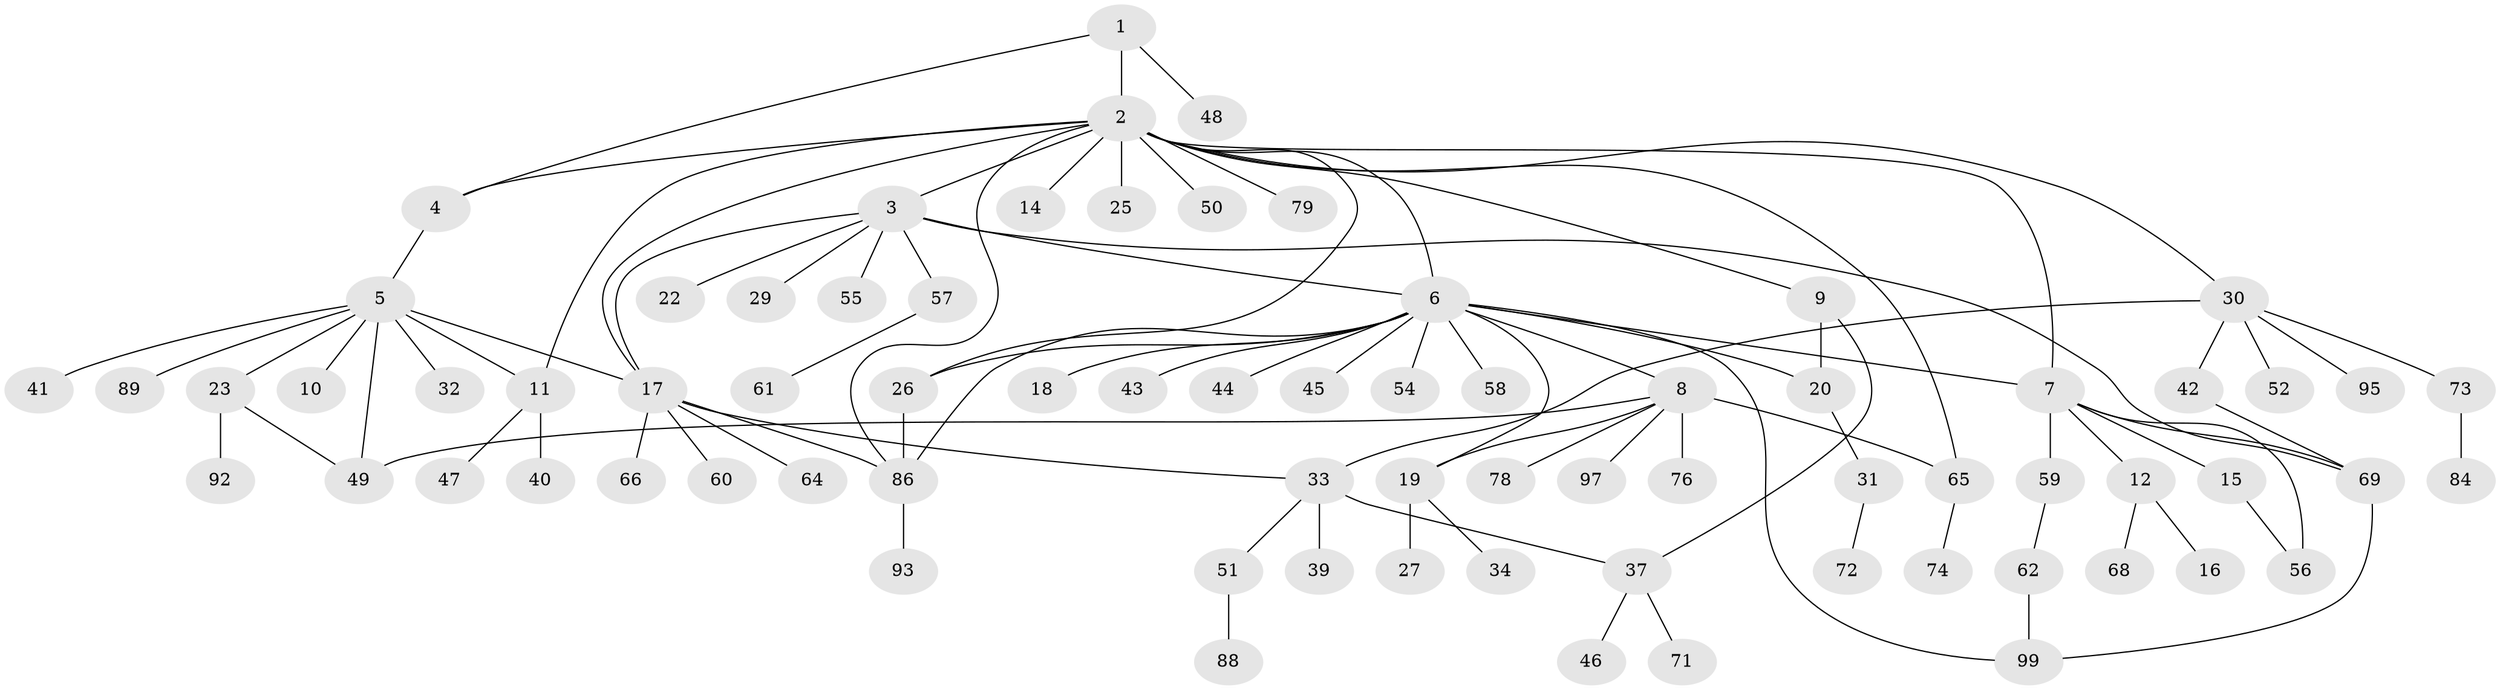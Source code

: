 // original degree distribution, {3: 0.11, 15: 0.01, 10: 0.02, 16: 0.01, 7: 0.01, 8: 0.02, 2: 0.19, 1: 0.53, 4: 0.06, 6: 0.02, 5: 0.02}
// Generated by graph-tools (version 1.1) at 2025/38/02/21/25 10:38:54]
// undirected, 75 vertices, 96 edges
graph export_dot {
graph [start="1"]
  node [color=gray90,style=filled];
  1;
  2 [super="+63"];
  3 [super="+85"];
  4 [super="+70"];
  5 [super="+90"];
  6 [super="+87"];
  7 [super="+77"];
  8 [super="+36"];
  9 [super="+13"];
  10;
  11 [super="+21"];
  12;
  14;
  15;
  16 [super="+82"];
  17 [super="+28"];
  18;
  19;
  20 [super="+38"];
  22;
  23 [super="+24"];
  25;
  26;
  27;
  29;
  30 [super="+94"];
  31;
  32;
  33 [super="+35"];
  34;
  37 [super="+80"];
  39;
  40;
  41;
  42;
  43;
  44 [super="+53"];
  45;
  46;
  47;
  48;
  49 [super="+81"];
  50;
  51 [super="+75"];
  52;
  54;
  55;
  56;
  57;
  58;
  59;
  60;
  61;
  62 [super="+67"];
  64;
  65;
  66;
  68;
  69 [super="+100"];
  71;
  72;
  73 [super="+83"];
  74;
  76;
  78;
  79;
  84 [super="+91"];
  86 [super="+96"];
  88;
  89 [super="+98"];
  92;
  93;
  95;
  97;
  99;
  1 -- 2;
  1 -- 4;
  1 -- 48;
  2 -- 3 [weight=2];
  2 -- 6;
  2 -- 9;
  2 -- 11;
  2 -- 14;
  2 -- 17;
  2 -- 25;
  2 -- 26;
  2 -- 30;
  2 -- 50;
  2 -- 65;
  2 -- 4;
  2 -- 79;
  2 -- 7;
  2 -- 86;
  3 -- 6;
  3 -- 17;
  3 -- 22;
  3 -- 29;
  3 -- 55;
  3 -- 57;
  3 -- 69;
  4 -- 5;
  5 -- 10;
  5 -- 17;
  5 -- 23;
  5 -- 32;
  5 -- 41;
  5 -- 49;
  5 -- 89;
  5 -- 11;
  6 -- 7;
  6 -- 8;
  6 -- 18;
  6 -- 19;
  6 -- 26;
  6 -- 43;
  6 -- 44;
  6 -- 45;
  6 -- 54;
  6 -- 58;
  6 -- 86;
  6 -- 99;
  6 -- 20;
  7 -- 12;
  7 -- 15;
  7 -- 56;
  7 -- 59;
  7 -- 69;
  8 -- 19;
  8 -- 49;
  8 -- 65;
  8 -- 76;
  8 -- 78;
  8 -- 97;
  9 -- 20;
  9 -- 37;
  11 -- 40;
  11 -- 47;
  12 -- 16;
  12 -- 68;
  15 -- 56;
  17 -- 33;
  17 -- 64;
  17 -- 66;
  17 -- 86;
  17 -- 60;
  19 -- 27;
  19 -- 34;
  20 -- 31;
  23 -- 49;
  23 -- 92;
  26 -- 86;
  30 -- 42;
  30 -- 52;
  30 -- 73;
  30 -- 95;
  30 -- 33;
  31 -- 72;
  33 -- 37;
  33 -- 39;
  33 -- 51;
  37 -- 46;
  37 -- 71;
  42 -- 69;
  51 -- 88;
  57 -- 61;
  59 -- 62;
  62 -- 99;
  65 -- 74;
  69 -- 99;
  73 -- 84;
  86 -- 93;
}
